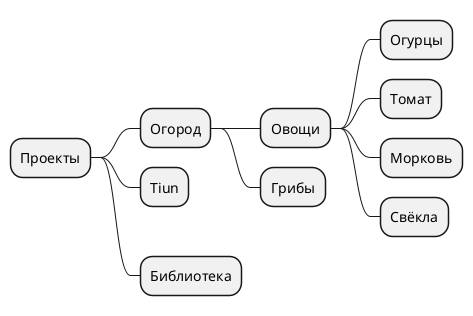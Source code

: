 @startmindmap
'https://plantuml.com/mindmap-diagram


* Проекты
** Огород
*** Овощи
**** Огурцы
**** Томат
**** Морковь
**** Свёкла
*** Грибы



** Tiun
** Библиотека

@endmindmap

